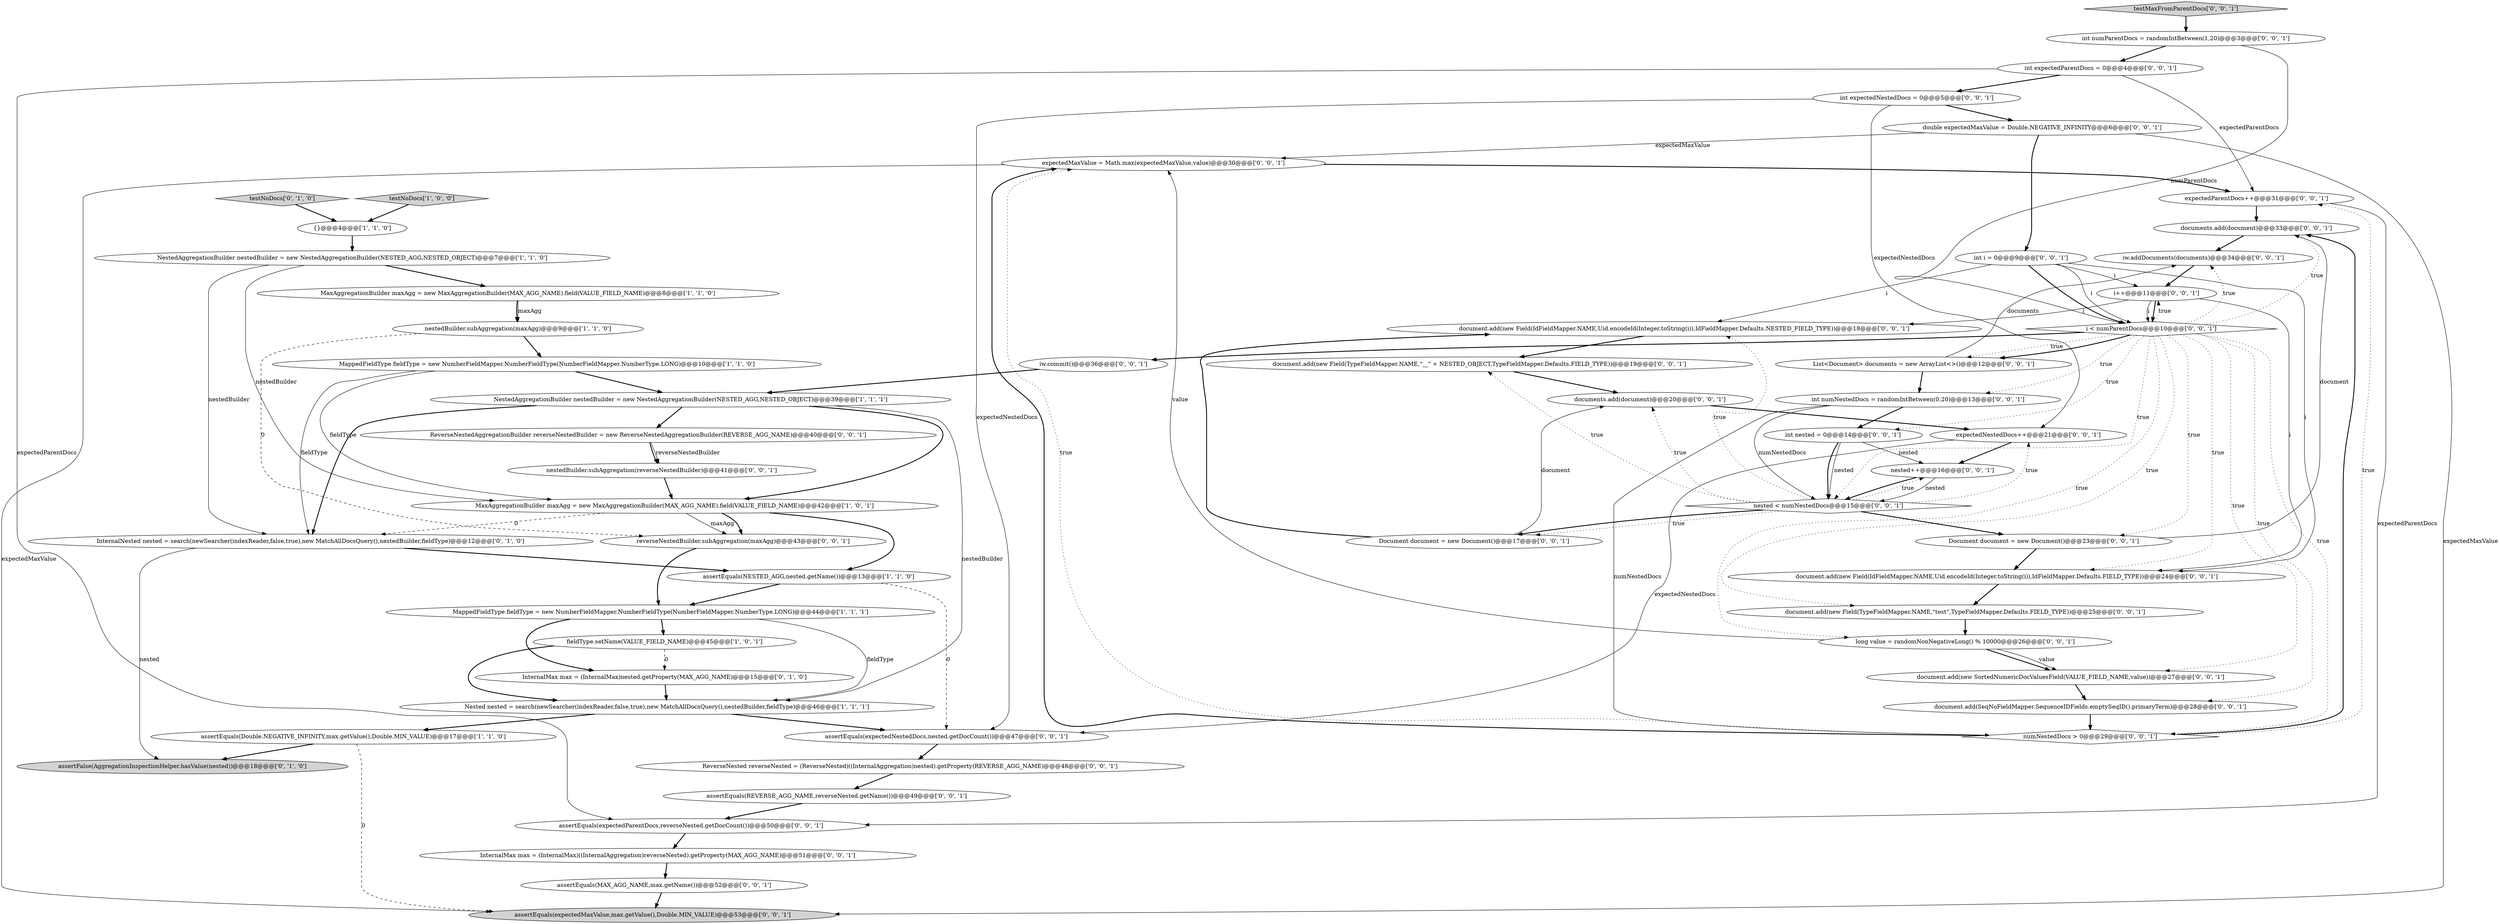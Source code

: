 digraph {
12 [style = filled, label = "MaxAggregationBuilder maxAgg = new MaxAggregationBuilder(MAX_AGG_NAME).field(VALUE_FIELD_NAME)@@@8@@@['1', '1', '0']", fillcolor = white, shape = ellipse image = "AAA0AAABBB1BBB"];
26 [style = filled, label = "int numParentDocs = randomIntBetween(1,20)@@@3@@@['0', '0', '1']", fillcolor = white, shape = ellipse image = "AAA0AAABBB3BBB"];
56 [style = filled, label = "ReverseNestedAggregationBuilder reverseNestedBuilder = new ReverseNestedAggregationBuilder(REVERSE_AGG_NAME)@@@40@@@['0', '0', '1']", fillcolor = white, shape = ellipse image = "AAA0AAABBB3BBB"];
18 [style = filled, label = "expectedMaxValue = Math.max(expectedMaxValue,value)@@@30@@@['0', '0', '1']", fillcolor = white, shape = ellipse image = "AAA0AAABBB3BBB"];
23 [style = filled, label = "assertEquals(REVERSE_AGG_NAME,reverseNested.getName())@@@49@@@['0', '0', '1']", fillcolor = white, shape = ellipse image = "AAA0AAABBB3BBB"];
47 [style = filled, label = "int numNestedDocs = randomIntBetween(0,20)@@@13@@@['0', '0', '1']", fillcolor = white, shape = ellipse image = "AAA0AAABBB3BBB"];
37 [style = filled, label = "nestedBuilder.subAggregation(reverseNestedBuilder)@@@41@@@['0', '0', '1']", fillcolor = white, shape = ellipse image = "AAA0AAABBB3BBB"];
41 [style = filled, label = "int nested = 0@@@14@@@['0', '0', '1']", fillcolor = white, shape = ellipse image = "AAA0AAABBB3BBB"];
6 [style = filled, label = "fieldType.setName(VALUE_FIELD_NAME)@@@45@@@['1', '0', '1']", fillcolor = white, shape = ellipse image = "AAA0AAABBB1BBB"];
28 [style = filled, label = "List<Document> documents = new ArrayList<>()@@@12@@@['0', '0', '1']", fillcolor = white, shape = ellipse image = "AAA0AAABBB3BBB"];
15 [style = filled, label = "assertFalse(AggregationInspectionHelper.hasValue(nested))@@@18@@@['0', '1', '0']", fillcolor = lightgray, shape = ellipse image = "AAA1AAABBB2BBB"];
17 [style = filled, label = "int expectedNestedDocs = 0@@@5@@@['0', '0', '1']", fillcolor = white, shape = ellipse image = "AAA0AAABBB3BBB"];
9 [style = filled, label = "MaxAggregationBuilder maxAgg = new MaxAggregationBuilder(MAX_AGG_NAME).field(VALUE_FIELD_NAME)@@@42@@@['1', '0', '1']", fillcolor = white, shape = ellipse image = "AAA0AAABBB1BBB"];
0 [style = filled, label = "NestedAggregationBuilder nestedBuilder = new NestedAggregationBuilder(NESTED_AGG,NESTED_OBJECT)@@@39@@@['1', '1', '1']", fillcolor = white, shape = ellipse image = "AAA0AAABBB1BBB"];
48 [style = filled, label = "double expectedMaxValue = Double.NEGATIVE_INFINITY@@@6@@@['0', '0', '1']", fillcolor = white, shape = ellipse image = "AAA0AAABBB3BBB"];
13 [style = filled, label = "InternalMax max = (InternalMax)nested.getProperty(MAX_AGG_NAME)@@@15@@@['0', '1', '0']", fillcolor = white, shape = ellipse image = "AAA1AAABBB2BBB"];
43 [style = filled, label = "assertEquals(MAX_AGG_NAME,max.getName())@@@52@@@['0', '0', '1']", fillcolor = white, shape = ellipse image = "AAA0AAABBB3BBB"];
51 [style = filled, label = "document.add(new Field(IdFieldMapper.NAME,Uid.encodeId(Integer.toString(i)),IdFieldMapper.Defaults.FIELD_TYPE))@@@24@@@['0', '0', '1']", fillcolor = white, shape = ellipse image = "AAA0AAABBB3BBB"];
16 [style = filled, label = "testNoDocs['0', '1', '0']", fillcolor = lightgray, shape = diamond image = "AAA0AAABBB2BBB"];
4 [style = filled, label = "Nested nested = search(newSearcher(indexReader,false,true),new MatchAllDocsQuery(),nestedBuilder,fieldType)@@@46@@@['1', '1', '1']", fillcolor = white, shape = ellipse image = "AAA0AAABBB1BBB"];
27 [style = filled, label = "i++@@@11@@@['0', '0', '1']", fillcolor = white, shape = ellipse image = "AAA0AAABBB3BBB"];
32 [style = filled, label = "int expectedParentDocs = 0@@@4@@@['0', '0', '1']", fillcolor = white, shape = ellipse image = "AAA0AAABBB3BBB"];
30 [style = filled, label = "numNestedDocs > 0@@@29@@@['0', '0', '1']", fillcolor = white, shape = diamond image = "AAA0AAABBB3BBB"];
36 [style = filled, label = "assertEquals(expectedMaxValue,max.getValue(),Double.MIN_VALUE)@@@53@@@['0', '0', '1']", fillcolor = lightgray, shape = ellipse image = "AAA0AAABBB3BBB"];
1 [style = filled, label = "assertEquals(Double.NEGATIVE_INFINITY,max.getValue(),Double.MIN_VALUE)@@@17@@@['1', '1', '0']", fillcolor = white, shape = ellipse image = "AAA0AAABBB1BBB"];
46 [style = filled, label = "int i = 0@@@9@@@['0', '0', '1']", fillcolor = white, shape = ellipse image = "AAA0AAABBB3BBB"];
11 [style = filled, label = "MappedFieldType fieldType = new NumberFieldMapper.NumberFieldType(NumberFieldMapper.NumberType.LONG)@@@44@@@['1', '1', '1']", fillcolor = white, shape = ellipse image = "AAA0AAABBB1BBB"];
2 [style = filled, label = "assertEquals(NESTED_AGG,nested.getName())@@@13@@@['1', '1', '0']", fillcolor = white, shape = ellipse image = "AAA0AAABBB1BBB"];
44 [style = filled, label = "ReverseNested reverseNested = (ReverseNested)((InternalAggregation)nested).getProperty(REVERSE_AGG_NAME)@@@48@@@['0', '0', '1']", fillcolor = white, shape = ellipse image = "AAA0AAABBB3BBB"];
20 [style = filled, label = "Document document = new Document()@@@23@@@['0', '0', '1']", fillcolor = white, shape = ellipse image = "AAA0AAABBB3BBB"];
29 [style = filled, label = "testMaxFromParentDocs['0', '0', '1']", fillcolor = lightgray, shape = diamond image = "AAA0AAABBB3BBB"];
8 [style = filled, label = "{}@@@4@@@['1', '1', '0']", fillcolor = white, shape = ellipse image = "AAA0AAABBB1BBB"];
21 [style = filled, label = "Document document = new Document()@@@17@@@['0', '0', '1']", fillcolor = white, shape = ellipse image = "AAA0AAABBB3BBB"];
35 [style = filled, label = "assertEquals(expectedParentDocs,reverseNested.getDocCount())@@@50@@@['0', '0', '1']", fillcolor = white, shape = ellipse image = "AAA0AAABBB3BBB"];
24 [style = filled, label = "long value = randomNonNegativeLong() % 10000@@@26@@@['0', '0', '1']", fillcolor = white, shape = ellipse image = "AAA0AAABBB3BBB"];
49 [style = filled, label = "documents.add(document)@@@20@@@['0', '0', '1']", fillcolor = white, shape = ellipse image = "AAA0AAABBB3BBB"];
55 [style = filled, label = "nested < numNestedDocs@@@15@@@['0', '0', '1']", fillcolor = white, shape = diamond image = "AAA0AAABBB3BBB"];
25 [style = filled, label = "reverseNestedBuilder.subAggregation(maxAgg)@@@43@@@['0', '0', '1']", fillcolor = white, shape = ellipse image = "AAA0AAABBB3BBB"];
39 [style = filled, label = "document.add(new Field(TypeFieldMapper.NAME,\"__\" + NESTED_OBJECT,TypeFieldMapper.Defaults.FIELD_TYPE))@@@19@@@['0', '0', '1']", fillcolor = white, shape = ellipse image = "AAA0AAABBB3BBB"];
53 [style = filled, label = "documents.add(document)@@@33@@@['0', '0', '1']", fillcolor = white, shape = ellipse image = "AAA0AAABBB3BBB"];
54 [style = filled, label = "document.add(new Field(IdFieldMapper.NAME,Uid.encodeId(Integer.toString(i)),IdFieldMapper.Defaults.NESTED_FIELD_TYPE))@@@18@@@['0', '0', '1']", fillcolor = white, shape = ellipse image = "AAA0AAABBB3BBB"];
50 [style = filled, label = "document.add(SeqNoFieldMapper.SequenceIDFields.emptySeqID().primaryTerm)@@@28@@@['0', '0', '1']", fillcolor = white, shape = ellipse image = "AAA0AAABBB3BBB"];
14 [style = filled, label = "InternalNested nested = search(newSearcher(indexReader,false,true),new MatchAllDocsQuery(),nestedBuilder,fieldType)@@@12@@@['0', '1', '0']", fillcolor = white, shape = ellipse image = "AAA1AAABBB2BBB"];
45 [style = filled, label = "iw.commit()@@@36@@@['0', '0', '1']", fillcolor = white, shape = ellipse image = "AAA0AAABBB3BBB"];
40 [style = filled, label = "document.add(new SortedNumericDocValuesField(VALUE_FIELD_NAME,value))@@@27@@@['0', '0', '1']", fillcolor = white, shape = ellipse image = "AAA0AAABBB3BBB"];
22 [style = filled, label = "iw.addDocuments(documents)@@@34@@@['0', '0', '1']", fillcolor = white, shape = ellipse image = "AAA0AAABBB3BBB"];
5 [style = filled, label = "MappedFieldType fieldType = new NumberFieldMapper.NumberFieldType(NumberFieldMapper.NumberType.LONG)@@@10@@@['1', '1', '0']", fillcolor = white, shape = ellipse image = "AAA0AAABBB1BBB"];
38 [style = filled, label = "document.add(new Field(TypeFieldMapper.NAME,\"test\",TypeFieldMapper.Defaults.FIELD_TYPE))@@@25@@@['0', '0', '1']", fillcolor = white, shape = ellipse image = "AAA0AAABBB3BBB"];
19 [style = filled, label = "assertEquals(expectedNestedDocs,nested.getDocCount())@@@47@@@['0', '0', '1']", fillcolor = white, shape = ellipse image = "AAA0AAABBB3BBB"];
33 [style = filled, label = "i < numParentDocs@@@10@@@['0', '0', '1']", fillcolor = white, shape = diamond image = "AAA0AAABBB3BBB"];
42 [style = filled, label = "expectedNestedDocs++@@@21@@@['0', '0', '1']", fillcolor = white, shape = ellipse image = "AAA0AAABBB3BBB"];
52 [style = filled, label = "nested++@@@16@@@['0', '0', '1']", fillcolor = white, shape = ellipse image = "AAA0AAABBB3BBB"];
10 [style = filled, label = "nestedBuilder.subAggregation(maxAgg)@@@9@@@['1', '1', '0']", fillcolor = white, shape = ellipse image = "AAA0AAABBB1BBB"];
34 [style = filled, label = "expectedParentDocs++@@@31@@@['0', '0', '1']", fillcolor = white, shape = ellipse image = "AAA0AAABBB3BBB"];
31 [style = filled, label = "InternalMax max = (InternalMax)((InternalAggregation)reverseNested).getProperty(MAX_AGG_NAME)@@@51@@@['0', '0', '1']", fillcolor = white, shape = ellipse image = "AAA0AAABBB3BBB"];
7 [style = filled, label = "NestedAggregationBuilder nestedBuilder = new NestedAggregationBuilder(NESTED_AGG,NESTED_OBJECT)@@@7@@@['1', '1', '0']", fillcolor = white, shape = ellipse image = "AAA0AAABBB1BBB"];
3 [style = filled, label = "testNoDocs['1', '0', '0']", fillcolor = lightgray, shape = diamond image = "AAA0AAABBB1BBB"];
46->51 [style = solid, label="i"];
1->36 [style = dashed, label="0"];
44->23 [style = bold, label=""];
9->25 [style = solid, label="maxAgg"];
33->22 [style = dotted, label="true"];
33->24 [style = dotted, label="true"];
5->9 [style = solid, label="fieldType"];
45->0 [style = bold, label=""];
52->55 [style = bold, label=""];
12->10 [style = bold, label=""];
21->54 [style = bold, label=""];
46->27 [style = solid, label="i"];
4->19 [style = bold, label=""];
0->4 [style = solid, label="nestedBuilder"];
47->30 [style = solid, label="numNestedDocs"];
34->35 [style = solid, label="expectedParentDocs"];
30->34 [style = dotted, label="true"];
28->47 [style = bold, label=""];
27->33 [style = solid, label="i"];
50->30 [style = bold, label=""];
33->28 [style = dotted, label="true"];
9->25 [style = bold, label=""];
33->47 [style = dotted, label="true"];
10->5 [style = bold, label=""];
55->39 [style = dotted, label="true"];
33->20 [style = dotted, label="true"];
21->49 [style = solid, label="document"];
54->39 [style = bold, label=""];
40->50 [style = bold, label=""];
31->43 [style = bold, label=""];
33->51 [style = dotted, label="true"];
27->33 [style = bold, label=""];
42->19 [style = solid, label="expectedNestedDocs"];
33->38 [style = dotted, label="true"];
16->8 [style = bold, label=""];
41->55 [style = solid, label="nested"];
27->51 [style = solid, label="i"];
11->6 [style = bold, label=""];
34->53 [style = bold, label=""];
38->24 [style = bold, label=""];
4->1 [style = bold, label=""];
48->36 [style = solid, label="expectedMaxValue"];
20->51 [style = bold, label=""];
17->19 [style = solid, label="expectedNestedDocs"];
33->30 [style = dotted, label="true"];
2->19 [style = dashed, label="0"];
17->42 [style = solid, label="expectedNestedDocs"];
55->52 [style = dotted, label="true"];
30->18 [style = dotted, label="true"];
56->37 [style = bold, label=""];
7->12 [style = bold, label=""];
42->52 [style = bold, label=""];
26->33 [style = solid, label="numParentDocs"];
26->32 [style = bold, label=""];
3->8 [style = bold, label=""];
11->13 [style = bold, label=""];
1->15 [style = bold, label=""];
55->20 [style = bold, label=""];
33->50 [style = dotted, label="true"];
0->56 [style = bold, label=""];
7->9 [style = solid, label="nestedBuilder"];
0->14 [style = bold, label=""];
17->48 [style = bold, label=""];
51->38 [style = bold, label=""];
33->45 [style = bold, label=""];
33->41 [style = dotted, label="true"];
28->22 [style = solid, label="documents"];
33->55 [style = dotted, label="true"];
33->40 [style = dotted, label="true"];
24->40 [style = bold, label=""];
39->49 [style = bold, label=""];
13->4 [style = bold, label=""];
6->4 [style = bold, label=""];
55->21 [style = dotted, label="true"];
35->31 [style = bold, label=""];
52->55 [style = solid, label="nested"];
30->18 [style = bold, label=""];
24->40 [style = solid, label="value"];
32->34 [style = solid, label="expectedParentDocs"];
19->44 [style = bold, label=""];
27->54 [style = solid, label="i"];
55->54 [style = dotted, label="true"];
41->52 [style = solid, label="nested"];
20->53 [style = solid, label="document"];
23->35 [style = bold, label=""];
55->49 [style = dotted, label="true"];
9->14 [style = dashed, label="0"];
55->21 [style = bold, label=""];
7->14 [style = solid, label="nestedBuilder"];
33->53 [style = dotted, label="true"];
49->42 [style = bold, label=""];
18->34 [style = bold, label=""];
43->36 [style = bold, label=""];
14->2 [style = bold, label=""];
8->7 [style = bold, label=""];
53->22 [style = bold, label=""];
37->9 [style = bold, label=""];
30->53 [style = bold, label=""];
46->33 [style = solid, label="i"];
10->25 [style = dashed, label="0"];
2->11 [style = bold, label=""];
47->41 [style = bold, label=""];
41->55 [style = bold, label=""];
22->27 [style = bold, label=""];
0->9 [style = bold, label=""];
9->2 [style = bold, label=""];
6->13 [style = dashed, label="0"];
33->28 [style = bold, label=""];
46->33 [style = bold, label=""];
25->11 [style = bold, label=""];
55->42 [style = dotted, label="true"];
5->0 [style = bold, label=""];
32->17 [style = bold, label=""];
5->14 [style = solid, label="fieldType"];
56->37 [style = solid, label="reverseNestedBuilder"];
48->46 [style = bold, label=""];
48->18 [style = solid, label="expectedMaxValue"];
14->15 [style = solid, label="nested"];
24->18 [style = solid, label="value"];
47->55 [style = solid, label="numNestedDocs"];
32->35 [style = solid, label="expectedParentDocs"];
11->4 [style = solid, label="fieldType"];
46->54 [style = solid, label="i"];
12->10 [style = solid, label="maxAgg"];
33->27 [style = dotted, label="true"];
29->26 [style = bold, label=""];
18->36 [style = solid, label="expectedMaxValue"];
}
